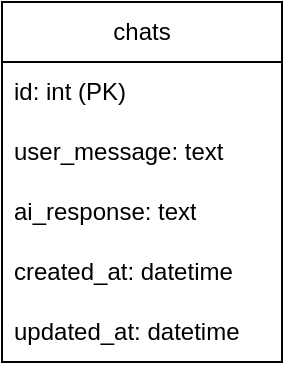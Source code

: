 <mxfile version="27.2.0">
  <diagram id="R2lEEEUBdFMjLlhIrx00" name="Page-1">
    <mxGraphModel dx="343" dy="311" grid="1" gridSize="10" guides="1" tooltips="1" connect="1" arrows="1" fold="1" page="1" pageScale="1" pageWidth="850" pageHeight="1100" math="0" shadow="0" extFonts="Permanent Marker^https://fonts.googleapis.com/css?family=Permanent+Marker">
      <root>
        <mxCell id="0" />
        <mxCell id="1" parent="0" />
        <mxCell id="CF0TtlQtgZgB2bUNw5YA-5" value="chats" style="swimlane;fontStyle=0;childLayout=stackLayout;horizontal=1;startSize=30;horizontalStack=0;resizeParent=1;resizeParentMax=0;resizeLast=0;collapsible=1;marginBottom=0;whiteSpace=wrap;html=1;movable=0;resizable=0;rotatable=0;deletable=0;editable=0;locked=1;connectable=0;" vertex="1" parent="1">
          <mxGeometry x="330" y="260" width="140" height="180" as="geometry">
            <mxRectangle x="330" y="260" width="70" height="30" as="alternateBounds" />
          </mxGeometry>
        </mxCell>
        <mxCell id="CF0TtlQtgZgB2bUNw5YA-6" value="id: int (PK)" style="text;strokeColor=none;fillColor=none;align=left;verticalAlign=middle;spacingLeft=4;spacingRight=4;overflow=hidden;points=[[0,0.5],[1,0.5]];portConstraint=eastwest;rotatable=0;whiteSpace=wrap;html=1;" vertex="1" parent="CF0TtlQtgZgB2bUNw5YA-5">
          <mxGeometry y="30" width="140" height="30" as="geometry" />
        </mxCell>
        <mxCell id="CF0TtlQtgZgB2bUNw5YA-7" value="user_message: text" style="text;strokeColor=none;fillColor=none;align=left;verticalAlign=middle;spacingLeft=4;spacingRight=4;overflow=hidden;points=[[0,0.5],[1,0.5]];portConstraint=eastwest;rotatable=0;whiteSpace=wrap;html=1;" vertex="1" parent="CF0TtlQtgZgB2bUNw5YA-5">
          <mxGeometry y="60" width="140" height="30" as="geometry" />
        </mxCell>
        <mxCell id="CF0TtlQtgZgB2bUNw5YA-8" value="ai_response: text" style="text;strokeColor=none;fillColor=none;align=left;verticalAlign=middle;spacingLeft=4;spacingRight=4;overflow=hidden;points=[[0,0.5],[1,0.5]];portConstraint=eastwest;rotatable=0;whiteSpace=wrap;html=1;" vertex="1" parent="CF0TtlQtgZgB2bUNw5YA-5">
          <mxGeometry y="90" width="140" height="30" as="geometry" />
        </mxCell>
        <mxCell id="CF0TtlQtgZgB2bUNw5YA-10" value="created_at: datetime" style="text;strokeColor=none;fillColor=none;align=left;verticalAlign=middle;spacingLeft=4;spacingRight=4;overflow=hidden;points=[[0,0.5],[1,0.5]];portConstraint=eastwest;rotatable=0;whiteSpace=wrap;html=1;" vertex="1" parent="CF0TtlQtgZgB2bUNw5YA-5">
          <mxGeometry y="120" width="140" height="30" as="geometry" />
        </mxCell>
        <mxCell id="CF0TtlQtgZgB2bUNw5YA-11" value="updated_at: datetime" style="text;strokeColor=none;fillColor=none;align=left;verticalAlign=middle;spacingLeft=4;spacingRight=4;overflow=hidden;points=[[0,0.5],[1,0.5]];portConstraint=eastwest;rotatable=0;whiteSpace=wrap;html=1;" vertex="1" parent="CF0TtlQtgZgB2bUNw5YA-5">
          <mxGeometry y="150" width="140" height="30" as="geometry" />
        </mxCell>
      </root>
    </mxGraphModel>
  </diagram>
</mxfile>
